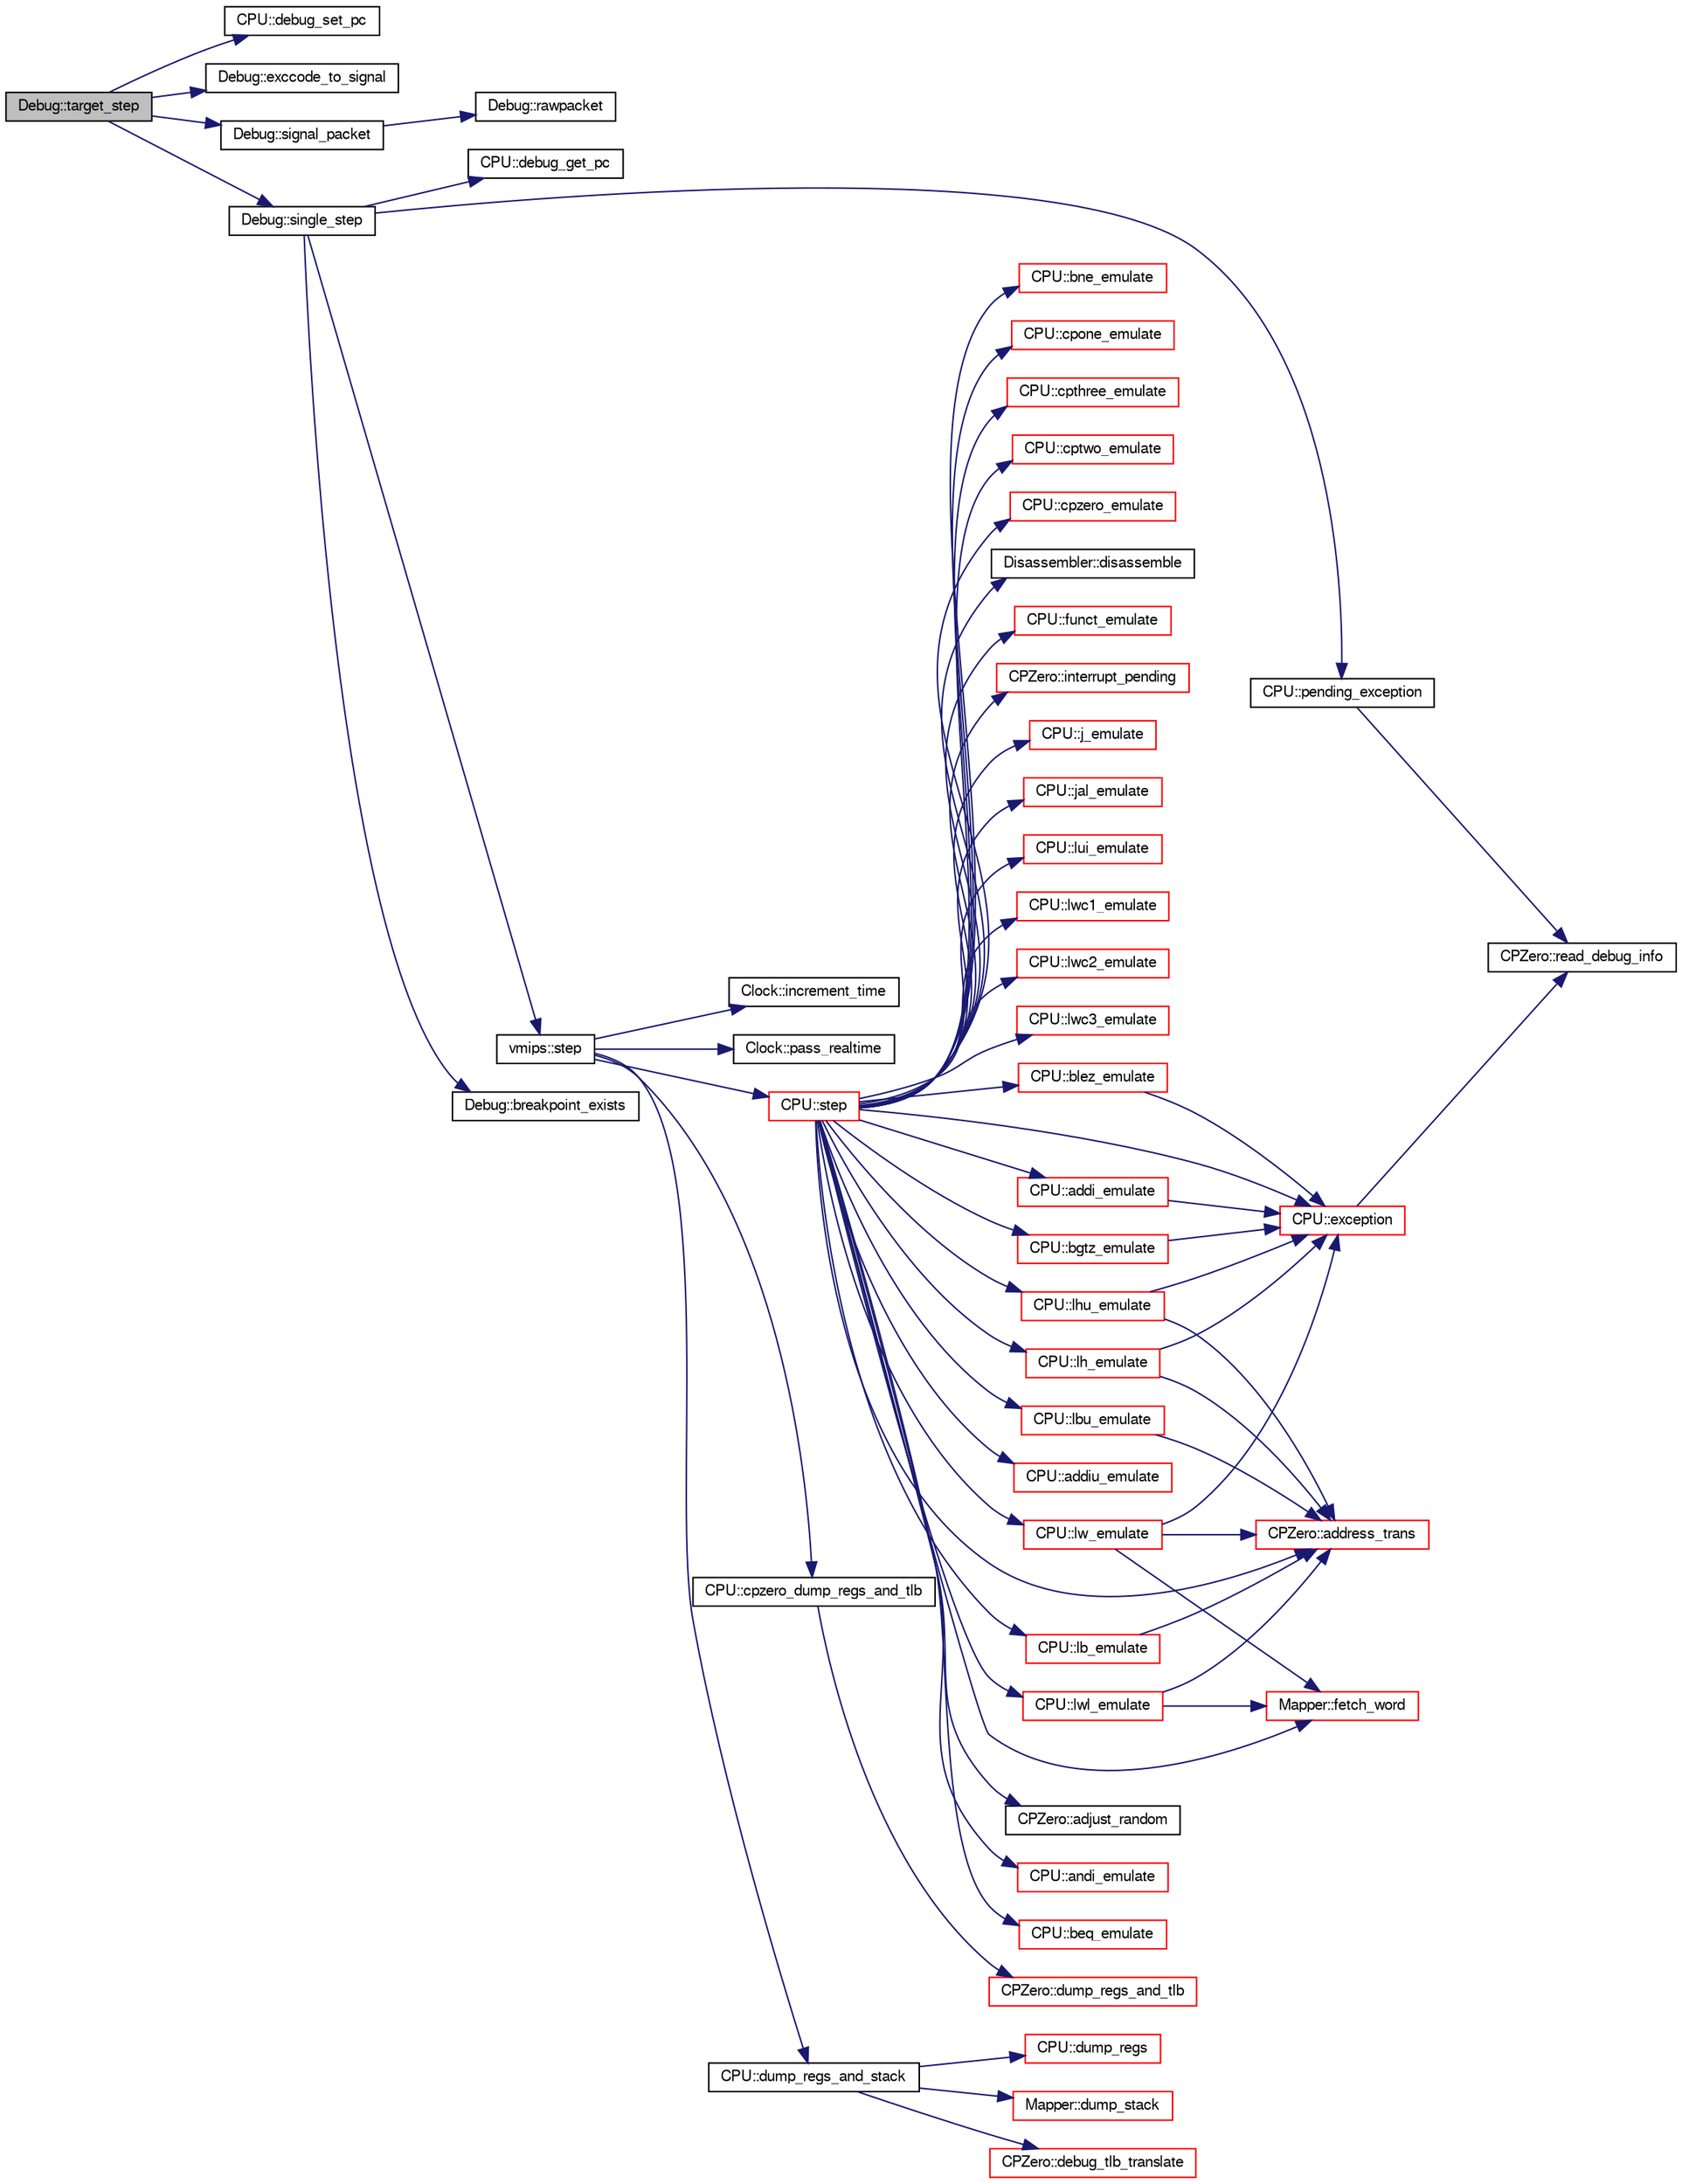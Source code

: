 digraph G
{
  edge [fontname="FreeSans",fontsize="10",labelfontname="FreeSans",labelfontsize="10"];
  node [fontname="FreeSans",fontsize="10",shape=record];
  rankdir=LR;
  Node1 [label="Debug::target_step",height=0.2,width=0.4,color="black", fillcolor="grey75", style="filled" fontcolor="black"];
  Node1 -> Node2 [color="midnightblue",fontsize="10",style="solid"];
  Node2 [label="CPU::debug_set_pc",height=0.2,width=0.4,color="black", fillcolor="white", style="filled",URL="$classCPU.html#ae91c482028158094c67a9e3c626453e5"];
  Node1 -> Node3 [color="midnightblue",fontsize="10",style="solid"];
  Node3 [label="Debug::exccode_to_signal",height=0.2,width=0.4,color="black", fillcolor="white", style="filled",URL="$classDebug.html#a1335478ebfbd951a397bfcb05108713d"];
  Node1 -> Node4 [color="midnightblue",fontsize="10",style="solid"];
  Node4 [label="Debug::signal_packet",height=0.2,width=0.4,color="black", fillcolor="white", style="filled",URL="$classDebug.html#a97a09accc294e29dcbfce9fcc5f7e73c"];
  Node4 -> Node5 [color="midnightblue",fontsize="10",style="solid"];
  Node5 [label="Debug::rawpacket",height=0.2,width=0.4,color="black", fillcolor="white", style="filled",URL="$classDebug.html#aa6f82b8e5dc15a4c1b266277e4e0b95b"];
  Node1 -> Node6 [color="midnightblue",fontsize="10",style="solid"];
  Node6 [label="Debug::single_step",height=0.2,width=0.4,color="black", fillcolor="white", style="filled",URL="$classDebug.html#a030e70f0398e304a3623444112dbc020"];
  Node6 -> Node7 [color="midnightblue",fontsize="10",style="solid"];
  Node7 [label="Debug::breakpoint_exists",height=0.2,width=0.4,color="black", fillcolor="white", style="filled",URL="$classDebug.html#ac3c89d200dcfef457aa211124990776f"];
  Node6 -> Node8 [color="midnightblue",fontsize="10",style="solid"];
  Node8 [label="CPU::debug_get_pc",height=0.2,width=0.4,color="black", fillcolor="white", style="filled",URL="$classCPU.html#a9c56f582e6047ddd8bd2326c5af8d6f4"];
  Node6 -> Node9 [color="midnightblue",fontsize="10",style="solid"];
  Node9 [label="CPU::pending_exception",height=0.2,width=0.4,color="black", fillcolor="white", style="filled",URL="$classCPU.html#a5be6cb440e54fb4f675fd9d6c1c1cb09"];
  Node9 -> Node10 [color="midnightblue",fontsize="10",style="solid"];
  Node10 [label="CPZero::read_debug_info",height=0.2,width=0.4,color="black", fillcolor="white", style="filled",URL="$classCPZero.html#a57001ba4feae636ec47c8b6593e00e74"];
  Node6 -> Node11 [color="midnightblue",fontsize="10",style="solid"];
  Node11 [label="vmips::step",height=0.2,width=0.4,color="black", fillcolor="white", style="filled",URL="$classvmips.html#a6ba4b580d4069985bcac2dfa653bda2c"];
  Node11 -> Node12 [color="midnightblue",fontsize="10",style="solid"];
  Node12 [label="CPU::cpzero_dump_regs_and_tlb",height=0.2,width=0.4,color="black", fillcolor="white", style="filled",URL="$classCPU.html#af737d7d7d3c78fdae2e614787289ffad"];
  Node12 -> Node13 [color="midnightblue",fontsize="10",style="solid"];
  Node13 [label="CPZero::dump_regs_and_tlb",height=0.2,width=0.4,color="red", fillcolor="white", style="filled",URL="$classCPZero.html#a2bf7aa14a71d8ae4ffb4a3f9c352e971"];
  Node11 -> Node14 [color="midnightblue",fontsize="10",style="solid"];
  Node14 [label="CPU::dump_regs_and_stack",height=0.2,width=0.4,color="black", fillcolor="white", style="filled",URL="$classCPU.html#ae24bbf9f230ba35d3d11d00e7e449dff"];
  Node14 -> Node15 [color="midnightblue",fontsize="10",style="solid"];
  Node15 [label="CPZero::debug_tlb_translate",height=0.2,width=0.4,color="red", fillcolor="white", style="filled",URL="$classCPZero.html#a1c5cbff0e8691ce9eccb50d8de55076d"];
  Node14 -> Node16 [color="midnightblue",fontsize="10",style="solid"];
  Node16 [label="CPU::dump_regs",height=0.2,width=0.4,color="red", fillcolor="white", style="filled",URL="$classCPU.html#aaeb5869fd90b6462918d3d116332d8b5"];
  Node14 -> Node17 [color="midnightblue",fontsize="10",style="solid"];
  Node17 [label="Mapper::dump_stack",height=0.2,width=0.4,color="red", fillcolor="white", style="filled",URL="$classMapper.html#ab77d2b3eea937495e705aaba009b3940"];
  Node11 -> Node18 [color="midnightblue",fontsize="10",style="solid"];
  Node18 [label="Clock::increment_time",height=0.2,width=0.4,color="black", fillcolor="white", style="filled",URL="$classClock.html#a4007cf9c21326281382a1f1244616e9d"];
  Node11 -> Node19 [color="midnightblue",fontsize="10",style="solid"];
  Node19 [label="Clock::pass_realtime",height=0.2,width=0.4,color="black", fillcolor="white", style="filled",URL="$classClock.html#a1e102973afde24e2b1fc4f897976ce86"];
  Node11 -> Node20 [color="midnightblue",fontsize="10",style="solid"];
  Node20 [label="CPU::step",height=0.2,width=0.4,color="red", fillcolor="white", style="filled",URL="$classCPU.html#af4f84a4193a44aeef676abe4402b8c71"];
  Node20 -> Node21 [color="midnightblue",fontsize="10",style="solid"];
  Node21 [label="CPU::addi_emulate",height=0.2,width=0.4,color="red", fillcolor="white", style="filled",URL="$classCPU.html#ac59325c43ac5db28acdd841fc4755cc2"];
  Node21 -> Node22 [color="midnightblue",fontsize="10",style="solid"];
  Node22 [label="CPU::exception",height=0.2,width=0.4,color="red", fillcolor="white", style="filled",URL="$classCPU.html#a585862b2d962819486be215064fce20e"];
  Node22 -> Node10 [color="midnightblue",fontsize="10",style="solid"];
  Node20 -> Node23 [color="midnightblue",fontsize="10",style="solid"];
  Node23 [label="CPU::addiu_emulate",height=0.2,width=0.4,color="red", fillcolor="white", style="filled",URL="$classCPU.html#adcf694d210e2340a1dcba7e1b1d8f147"];
  Node20 -> Node24 [color="midnightblue",fontsize="10",style="solid"];
  Node24 [label="CPZero::address_trans",height=0.2,width=0.4,color="red", fillcolor="white", style="filled",URL="$classCPZero.html#a68d1b7345c9504dd6c3558167bf2f7fd"];
  Node20 -> Node25 [color="midnightblue",fontsize="10",style="solid"];
  Node25 [label="CPZero::adjust_random",height=0.2,width=0.4,color="black", fillcolor="white", style="filled",URL="$classCPZero.html#a343f7ad989439421dd250c1a81d37d4c"];
  Node20 -> Node26 [color="midnightblue",fontsize="10",style="solid"];
  Node26 [label="CPU::andi_emulate",height=0.2,width=0.4,color="red", fillcolor="white", style="filled",URL="$classCPU.html#a428a65c6ca86430e3d5c34bae25aec4d"];
  Node20 -> Node27 [color="midnightblue",fontsize="10",style="solid"];
  Node27 [label="CPU::beq_emulate",height=0.2,width=0.4,color="red", fillcolor="white", style="filled",URL="$classCPU.html#ab8483602543bb291a6bcab1873226e6d"];
  Node20 -> Node28 [color="midnightblue",fontsize="10",style="solid"];
  Node28 [label="CPU::bgtz_emulate",height=0.2,width=0.4,color="red", fillcolor="white", style="filled",URL="$classCPU.html#ad099b433c0dd31578883fb7aab329c21"];
  Node28 -> Node22 [color="midnightblue",fontsize="10",style="solid"];
  Node20 -> Node29 [color="midnightblue",fontsize="10",style="solid"];
  Node29 [label="CPU::blez_emulate",height=0.2,width=0.4,color="red", fillcolor="white", style="filled",URL="$classCPU.html#a07d85530f9f0e3cd63d4e38e770c37df"];
  Node29 -> Node22 [color="midnightblue",fontsize="10",style="solid"];
  Node20 -> Node30 [color="midnightblue",fontsize="10",style="solid"];
  Node30 [label="CPU::bne_emulate",height=0.2,width=0.4,color="red", fillcolor="white", style="filled",URL="$classCPU.html#ae1bbc7bdc294a982307db5dd92f3f29a"];
  Node20 -> Node31 [color="midnightblue",fontsize="10",style="solid"];
  Node31 [label="CPU::cpone_emulate",height=0.2,width=0.4,color="red", fillcolor="white", style="filled",URL="$classCPU.html#a221f6f3223e32a3b1f3b3d4c68628aac"];
  Node20 -> Node32 [color="midnightblue",fontsize="10",style="solid"];
  Node32 [label="CPU::cpthree_emulate",height=0.2,width=0.4,color="red", fillcolor="white", style="filled",URL="$classCPU.html#a55223ec98f748ce379420d4eba934dbf"];
  Node20 -> Node33 [color="midnightblue",fontsize="10",style="solid"];
  Node33 [label="CPU::cptwo_emulate",height=0.2,width=0.4,color="red", fillcolor="white", style="filled",URL="$classCPU.html#ae338c1e5c3bc11c4f33bc7654b76edd4"];
  Node20 -> Node34 [color="midnightblue",fontsize="10",style="solid"];
  Node34 [label="CPU::cpzero_emulate",height=0.2,width=0.4,color="red", fillcolor="white", style="filled",URL="$classCPU.html#aab8c941ebf88267b842c8b63092c7df8"];
  Node20 -> Node35 [color="midnightblue",fontsize="10",style="solid"];
  Node35 [label="Disassembler::disassemble",height=0.2,width=0.4,color="black", fillcolor="white", style="filled",URL="$classDisassembler.html#aa45c52f0704884adb330b4c1c052d5b7"];
  Node20 -> Node22 [color="midnightblue",fontsize="10",style="solid"];
  Node20 -> Node36 [color="midnightblue",fontsize="10",style="solid"];
  Node36 [label="Mapper::fetch_word",height=0.2,width=0.4,color="red", fillcolor="white", style="filled",URL="$classMapper.html#a4633b1f7ac51dfac73feff2fc4cc24e9"];
  Node20 -> Node37 [color="midnightblue",fontsize="10",style="solid"];
  Node37 [label="CPU::funct_emulate",height=0.2,width=0.4,color="red", fillcolor="white", style="filled",URL="$classCPU.html#a72d2375d4bda77bef899439c7f9b9b0f"];
  Node20 -> Node38 [color="midnightblue",fontsize="10",style="solid"];
  Node38 [label="CPZero::interrupt_pending",height=0.2,width=0.4,color="red", fillcolor="white", style="filled",URL="$classCPZero.html#a566560627c3f4fab281a63944bf9ffc1"];
  Node20 -> Node39 [color="midnightblue",fontsize="10",style="solid"];
  Node39 [label="CPU::j_emulate",height=0.2,width=0.4,color="red", fillcolor="white", style="filled",URL="$classCPU.html#a6c941506a048425212cda8dff079a9c5"];
  Node20 -> Node40 [color="midnightblue",fontsize="10",style="solid"];
  Node40 [label="CPU::jal_emulate",height=0.2,width=0.4,color="red", fillcolor="white", style="filled",URL="$classCPU.html#aa65d0dc6f6e345d632d962cda7415ffc"];
  Node20 -> Node41 [color="midnightblue",fontsize="10",style="solid"];
  Node41 [label="CPU::lb_emulate",height=0.2,width=0.4,color="red", fillcolor="white", style="filled",URL="$classCPU.html#a7f7353bd53ccdbd154658895ccb1790b"];
  Node41 -> Node24 [color="midnightblue",fontsize="10",style="solid"];
  Node20 -> Node42 [color="midnightblue",fontsize="10",style="solid"];
  Node42 [label="CPU::lbu_emulate",height=0.2,width=0.4,color="red", fillcolor="white", style="filled",URL="$classCPU.html#a784f872d9934535f849ca5533e6d2344"];
  Node42 -> Node24 [color="midnightblue",fontsize="10",style="solid"];
  Node20 -> Node43 [color="midnightblue",fontsize="10",style="solid"];
  Node43 [label="CPU::lh_emulate",height=0.2,width=0.4,color="red", fillcolor="white", style="filled",URL="$classCPU.html#a2431d002e82968109f1dc358c3e33ef7"];
  Node43 -> Node24 [color="midnightblue",fontsize="10",style="solid"];
  Node43 -> Node22 [color="midnightblue",fontsize="10",style="solid"];
  Node20 -> Node44 [color="midnightblue",fontsize="10",style="solid"];
  Node44 [label="CPU::lhu_emulate",height=0.2,width=0.4,color="red", fillcolor="white", style="filled",URL="$classCPU.html#a4fee10b21105794779b58964d69788bc"];
  Node44 -> Node24 [color="midnightblue",fontsize="10",style="solid"];
  Node44 -> Node22 [color="midnightblue",fontsize="10",style="solid"];
  Node20 -> Node45 [color="midnightblue",fontsize="10",style="solid"];
  Node45 [label="CPU::lui_emulate",height=0.2,width=0.4,color="red", fillcolor="white", style="filled",URL="$classCPU.html#ab3bb4e55218c71542705abacc85cbbef"];
  Node20 -> Node46 [color="midnightblue",fontsize="10",style="solid"];
  Node46 [label="CPU::lw_emulate",height=0.2,width=0.4,color="red", fillcolor="white", style="filled",URL="$classCPU.html#a0257d77024421e4c682789a1e981de02"];
  Node46 -> Node24 [color="midnightblue",fontsize="10",style="solid"];
  Node46 -> Node22 [color="midnightblue",fontsize="10",style="solid"];
  Node46 -> Node36 [color="midnightblue",fontsize="10",style="solid"];
  Node20 -> Node47 [color="midnightblue",fontsize="10",style="solid"];
  Node47 [label="CPU::lwc1_emulate",height=0.2,width=0.4,color="red", fillcolor="white", style="filled",URL="$classCPU.html#acc036fc3519f4f57491748a374ea53a4"];
  Node20 -> Node48 [color="midnightblue",fontsize="10",style="solid"];
  Node48 [label="CPU::lwc2_emulate",height=0.2,width=0.4,color="red", fillcolor="white", style="filled",URL="$classCPU.html#ab970502c538f46c135abdd5f4de9b81a"];
  Node20 -> Node49 [color="midnightblue",fontsize="10",style="solid"];
  Node49 [label="CPU::lwc3_emulate",height=0.2,width=0.4,color="red", fillcolor="white", style="filled",URL="$classCPU.html#afd81fbeb5e17dfd25d9179bdc7d14db7"];
  Node20 -> Node50 [color="midnightblue",fontsize="10",style="solid"];
  Node50 [label="CPU::lwl_emulate",height=0.2,width=0.4,color="red", fillcolor="white", style="filled",URL="$classCPU.html#ac1db353a9a93c7e47aa1f410bc23fec3"];
  Node50 -> Node24 [color="midnightblue",fontsize="10",style="solid"];
  Node50 -> Node36 [color="midnightblue",fontsize="10",style="solid"];
}
